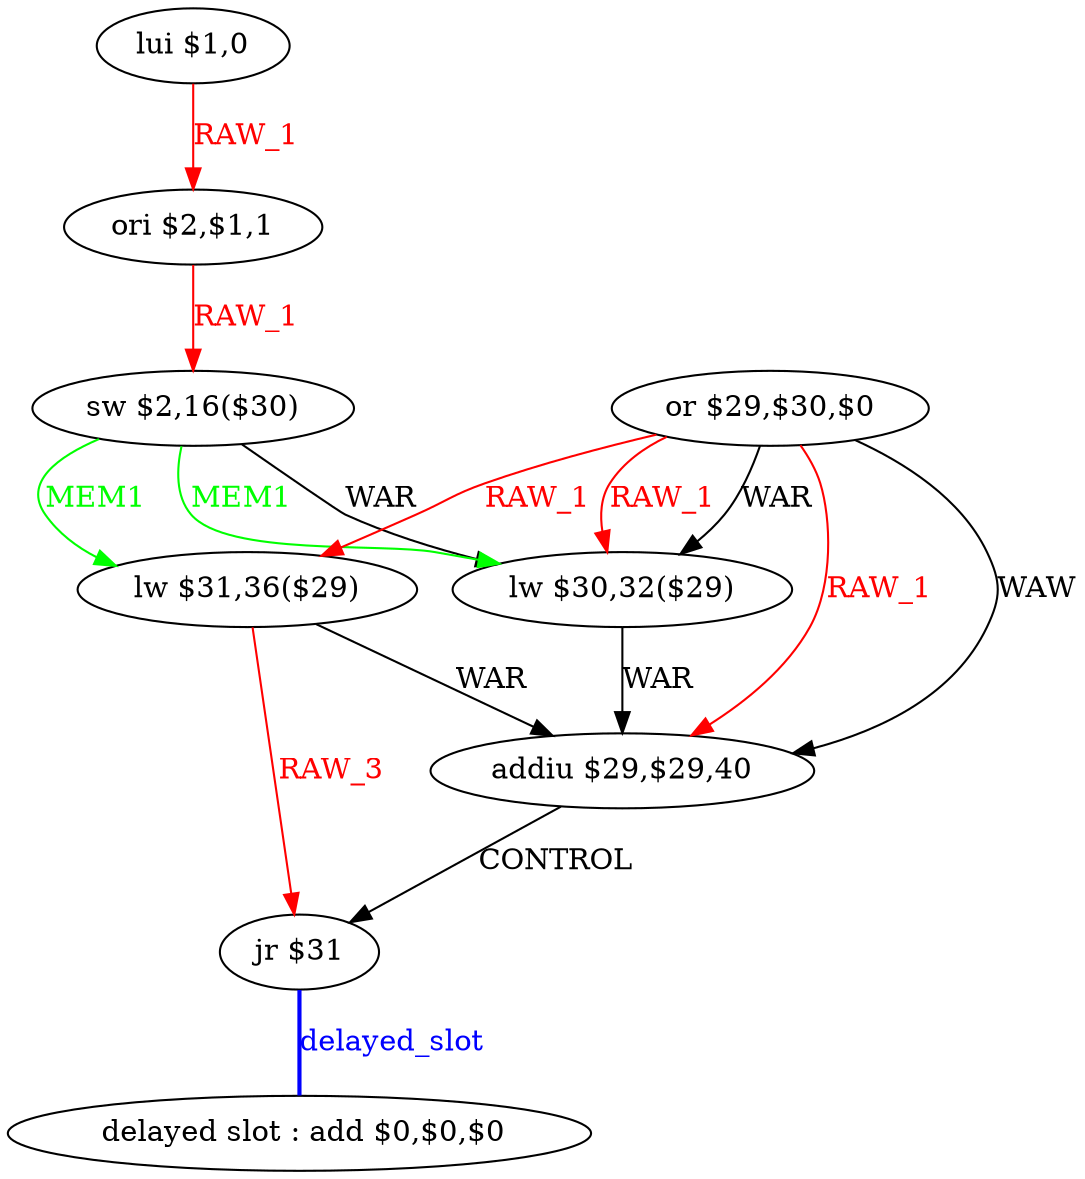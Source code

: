 digraph G1 {
node [shape = ellipse];
i8 [label = " delayed slot : add $0,$0,$0"] ;
i7 ->  i8 [style = bold, dir= none, fontcolor = blue, color = blue, label= "delayed_slot"];
i7 [label = "jr $31"] ;
i0 [label = "lui $1,0"] ;
i0 ->  i1 [color = red, fontcolor = red, label= "RAW_1"];
i1 [label = "ori $2,$1,1"] ;
i1 ->  i2 [color = red, fontcolor = red, label= "RAW_1"];
i2 [label = "sw $2,16($30)"] ;
i2 ->  i4 [color = green, fontcolor = green, label= "MEM1"];
i2 ->  i5 [label= "WAR"];
i2 ->  i5 [color = green, fontcolor = green, label= "MEM1"];
i4 [label = "lw $31,36($29)"] ;
i4 ->  i6 [label= "WAR"];
i4 ->  i7 [color = red, fontcolor = red, label= "RAW_3"];
i6 [label = "addiu $29,$29,40"] ;
i6 ->  i7 [label= "CONTROL"];
i5 [label = "lw $30,32($29)"] ;
i5 ->  i6 [label= "WAR"];
i3 [label = "or $29,$30,$0"] ;
i3 ->  i4 [color = red, fontcolor = red, label= "RAW_1"];
i3 ->  i5 [label= "WAR"];
i3 ->  i5 [color = red, fontcolor = red, label= "RAW_1"];
i3 ->  i6 [label= "WAW"];
i3 ->  i6 [color = red, fontcolor = red, label= "RAW_1"];
}
